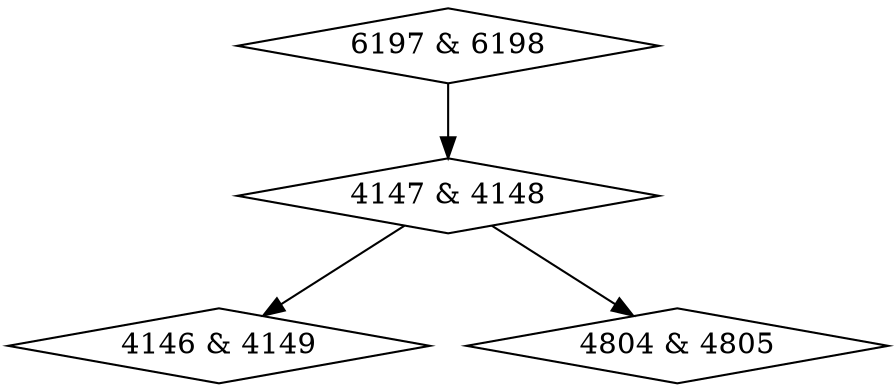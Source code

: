 digraph {
0 [label = "4146 & 4149", shape = diamond];
1 [label = "4147 & 4148", shape = diamond];
2 [label = "4804 & 4805", shape = diamond];
3 [label = "6197 & 6198", shape = diamond];
1->0;
1->2;
3->1;
}
